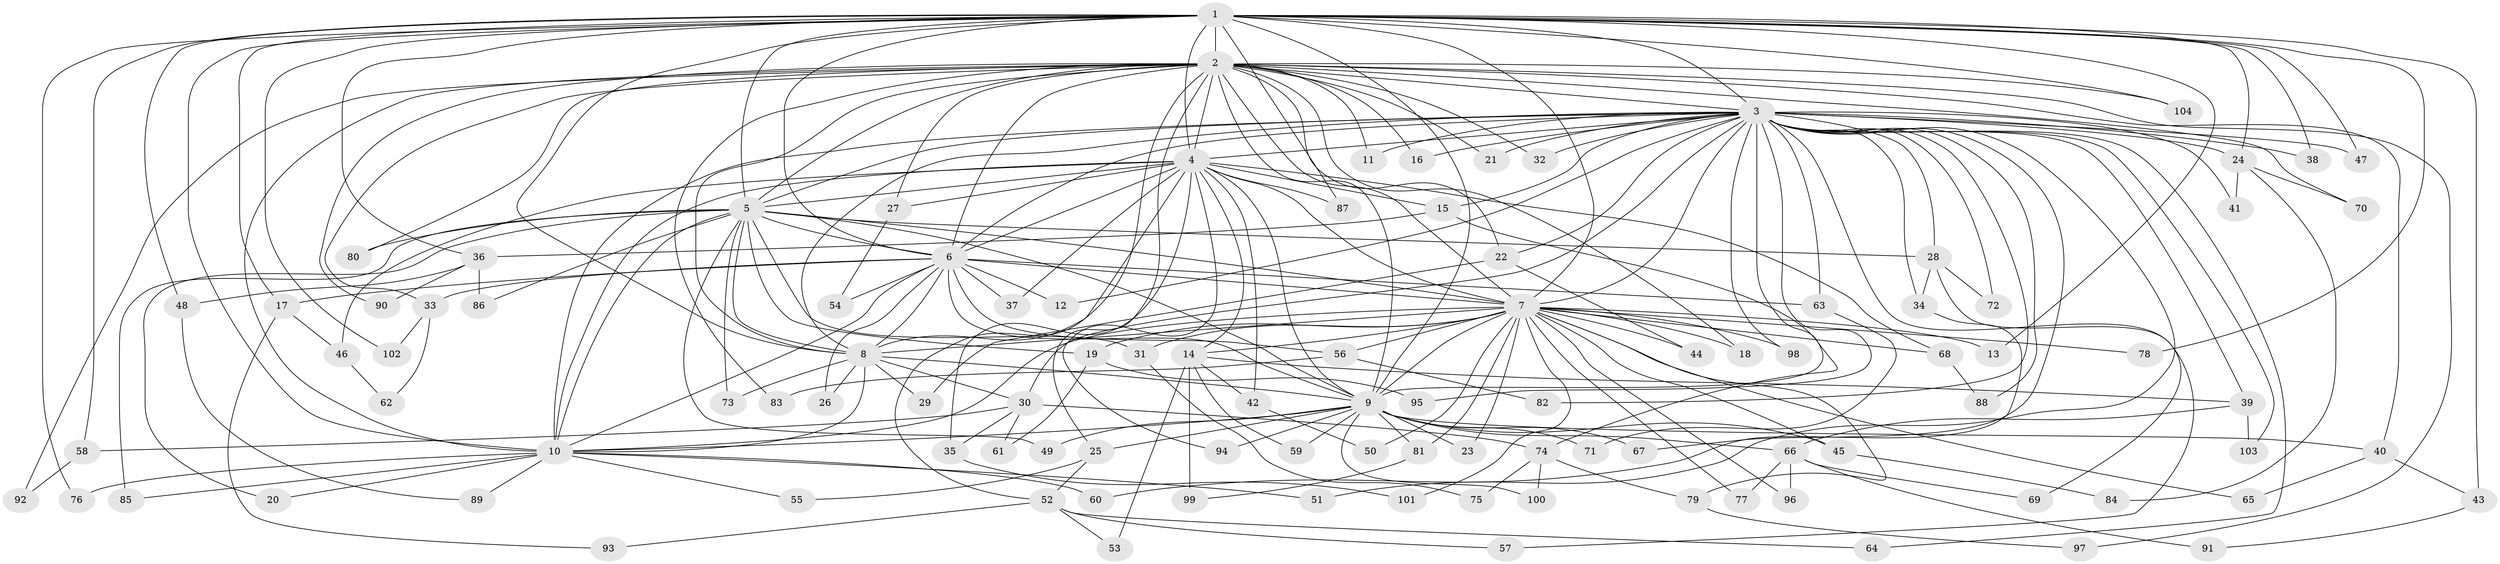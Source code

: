 // Generated by graph-tools (version 1.1) at 2025/14/03/09/25 04:14:03]
// undirected, 104 vertices, 233 edges
graph export_dot {
graph [start="1"]
  node [color=gray90,style=filled];
  1;
  2;
  3;
  4;
  5;
  6;
  7;
  8;
  9;
  10;
  11;
  12;
  13;
  14;
  15;
  16;
  17;
  18;
  19;
  20;
  21;
  22;
  23;
  24;
  25;
  26;
  27;
  28;
  29;
  30;
  31;
  32;
  33;
  34;
  35;
  36;
  37;
  38;
  39;
  40;
  41;
  42;
  43;
  44;
  45;
  46;
  47;
  48;
  49;
  50;
  51;
  52;
  53;
  54;
  55;
  56;
  57;
  58;
  59;
  60;
  61;
  62;
  63;
  64;
  65;
  66;
  67;
  68;
  69;
  70;
  71;
  72;
  73;
  74;
  75;
  76;
  77;
  78;
  79;
  80;
  81;
  82;
  83;
  84;
  85;
  86;
  87;
  88;
  89;
  90;
  91;
  92;
  93;
  94;
  95;
  96;
  97;
  98;
  99;
  100;
  101;
  102;
  103;
  104;
  1 -- 2;
  1 -- 3;
  1 -- 4;
  1 -- 5;
  1 -- 6;
  1 -- 7;
  1 -- 8;
  1 -- 9;
  1 -- 10;
  1 -- 13;
  1 -- 17;
  1 -- 24;
  1 -- 36;
  1 -- 38;
  1 -- 43;
  1 -- 47;
  1 -- 48;
  1 -- 58;
  1 -- 76;
  1 -- 78;
  1 -- 87;
  1 -- 102;
  1 -- 104;
  2 -- 3;
  2 -- 4;
  2 -- 5;
  2 -- 6;
  2 -- 7;
  2 -- 8;
  2 -- 9;
  2 -- 10;
  2 -- 11;
  2 -- 16;
  2 -- 18;
  2 -- 21;
  2 -- 22;
  2 -- 25;
  2 -- 27;
  2 -- 32;
  2 -- 33;
  2 -- 40;
  2 -- 52;
  2 -- 70;
  2 -- 80;
  2 -- 83;
  2 -- 90;
  2 -- 92;
  2 -- 97;
  2 -- 104;
  3 -- 4;
  3 -- 5;
  3 -- 6;
  3 -- 7;
  3 -- 8;
  3 -- 9;
  3 -- 10;
  3 -- 11;
  3 -- 12;
  3 -- 15;
  3 -- 16;
  3 -- 21;
  3 -- 22;
  3 -- 24;
  3 -- 28;
  3 -- 30;
  3 -- 32;
  3 -- 34;
  3 -- 38;
  3 -- 39;
  3 -- 41;
  3 -- 47;
  3 -- 51;
  3 -- 57;
  3 -- 63;
  3 -- 64;
  3 -- 67;
  3 -- 72;
  3 -- 82;
  3 -- 88;
  3 -- 95;
  3 -- 98;
  3 -- 103;
  4 -- 5;
  4 -- 6;
  4 -- 7;
  4 -- 8;
  4 -- 9;
  4 -- 10;
  4 -- 14;
  4 -- 15;
  4 -- 27;
  4 -- 35;
  4 -- 37;
  4 -- 42;
  4 -- 46;
  4 -- 68;
  4 -- 87;
  4 -- 94;
  5 -- 6;
  5 -- 7;
  5 -- 8;
  5 -- 9;
  5 -- 10;
  5 -- 19;
  5 -- 20;
  5 -- 28;
  5 -- 31;
  5 -- 49;
  5 -- 73;
  5 -- 80;
  5 -- 85;
  5 -- 86;
  6 -- 7;
  6 -- 8;
  6 -- 9;
  6 -- 10;
  6 -- 12;
  6 -- 17;
  6 -- 26;
  6 -- 33;
  6 -- 37;
  6 -- 54;
  6 -- 56;
  6 -- 63;
  7 -- 8;
  7 -- 9;
  7 -- 10;
  7 -- 13;
  7 -- 14;
  7 -- 18;
  7 -- 19;
  7 -- 23;
  7 -- 31;
  7 -- 44;
  7 -- 45;
  7 -- 50;
  7 -- 56;
  7 -- 65;
  7 -- 68;
  7 -- 77;
  7 -- 78;
  7 -- 79;
  7 -- 81;
  7 -- 96;
  7 -- 98;
  7 -- 101;
  8 -- 9;
  8 -- 10;
  8 -- 26;
  8 -- 29;
  8 -- 30;
  8 -- 73;
  9 -- 10;
  9 -- 23;
  9 -- 25;
  9 -- 40;
  9 -- 45;
  9 -- 49;
  9 -- 59;
  9 -- 66;
  9 -- 67;
  9 -- 71;
  9 -- 81;
  9 -- 94;
  9 -- 100;
  10 -- 20;
  10 -- 51;
  10 -- 55;
  10 -- 60;
  10 -- 76;
  10 -- 85;
  10 -- 89;
  14 -- 39;
  14 -- 42;
  14 -- 53;
  14 -- 59;
  14 -- 99;
  15 -- 36;
  15 -- 74;
  17 -- 46;
  17 -- 93;
  19 -- 61;
  19 -- 95;
  22 -- 29;
  22 -- 44;
  24 -- 41;
  24 -- 70;
  24 -- 84;
  25 -- 52;
  25 -- 55;
  27 -- 54;
  28 -- 34;
  28 -- 69;
  28 -- 72;
  30 -- 35;
  30 -- 58;
  30 -- 61;
  30 -- 74;
  31 -- 75;
  33 -- 62;
  33 -- 102;
  34 -- 60;
  35 -- 101;
  36 -- 48;
  36 -- 86;
  36 -- 90;
  39 -- 66;
  39 -- 103;
  40 -- 43;
  40 -- 65;
  42 -- 50;
  43 -- 91;
  45 -- 84;
  46 -- 62;
  48 -- 89;
  52 -- 53;
  52 -- 57;
  52 -- 64;
  52 -- 93;
  56 -- 82;
  56 -- 83;
  58 -- 92;
  63 -- 71;
  66 -- 69;
  66 -- 77;
  66 -- 91;
  66 -- 96;
  68 -- 88;
  74 -- 75;
  74 -- 79;
  74 -- 100;
  79 -- 97;
  81 -- 99;
}
